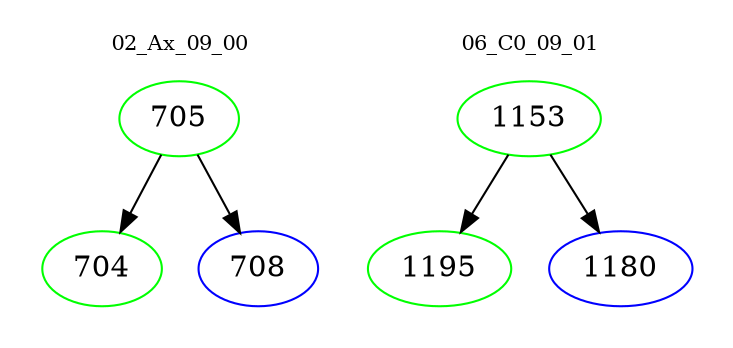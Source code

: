 digraph{
subgraph cluster_0 {
color = white
label = "02_Ax_09_00";
fontsize=10;
T0_705 [label="705", color="green"]
T0_705 -> T0_704 [color="black"]
T0_704 [label="704", color="green"]
T0_705 -> T0_708 [color="black"]
T0_708 [label="708", color="blue"]
}
subgraph cluster_1 {
color = white
label = "06_C0_09_01";
fontsize=10;
T1_1153 [label="1153", color="green"]
T1_1153 -> T1_1195 [color="black"]
T1_1195 [label="1195", color="green"]
T1_1153 -> T1_1180 [color="black"]
T1_1180 [label="1180", color="blue"]
}
}
